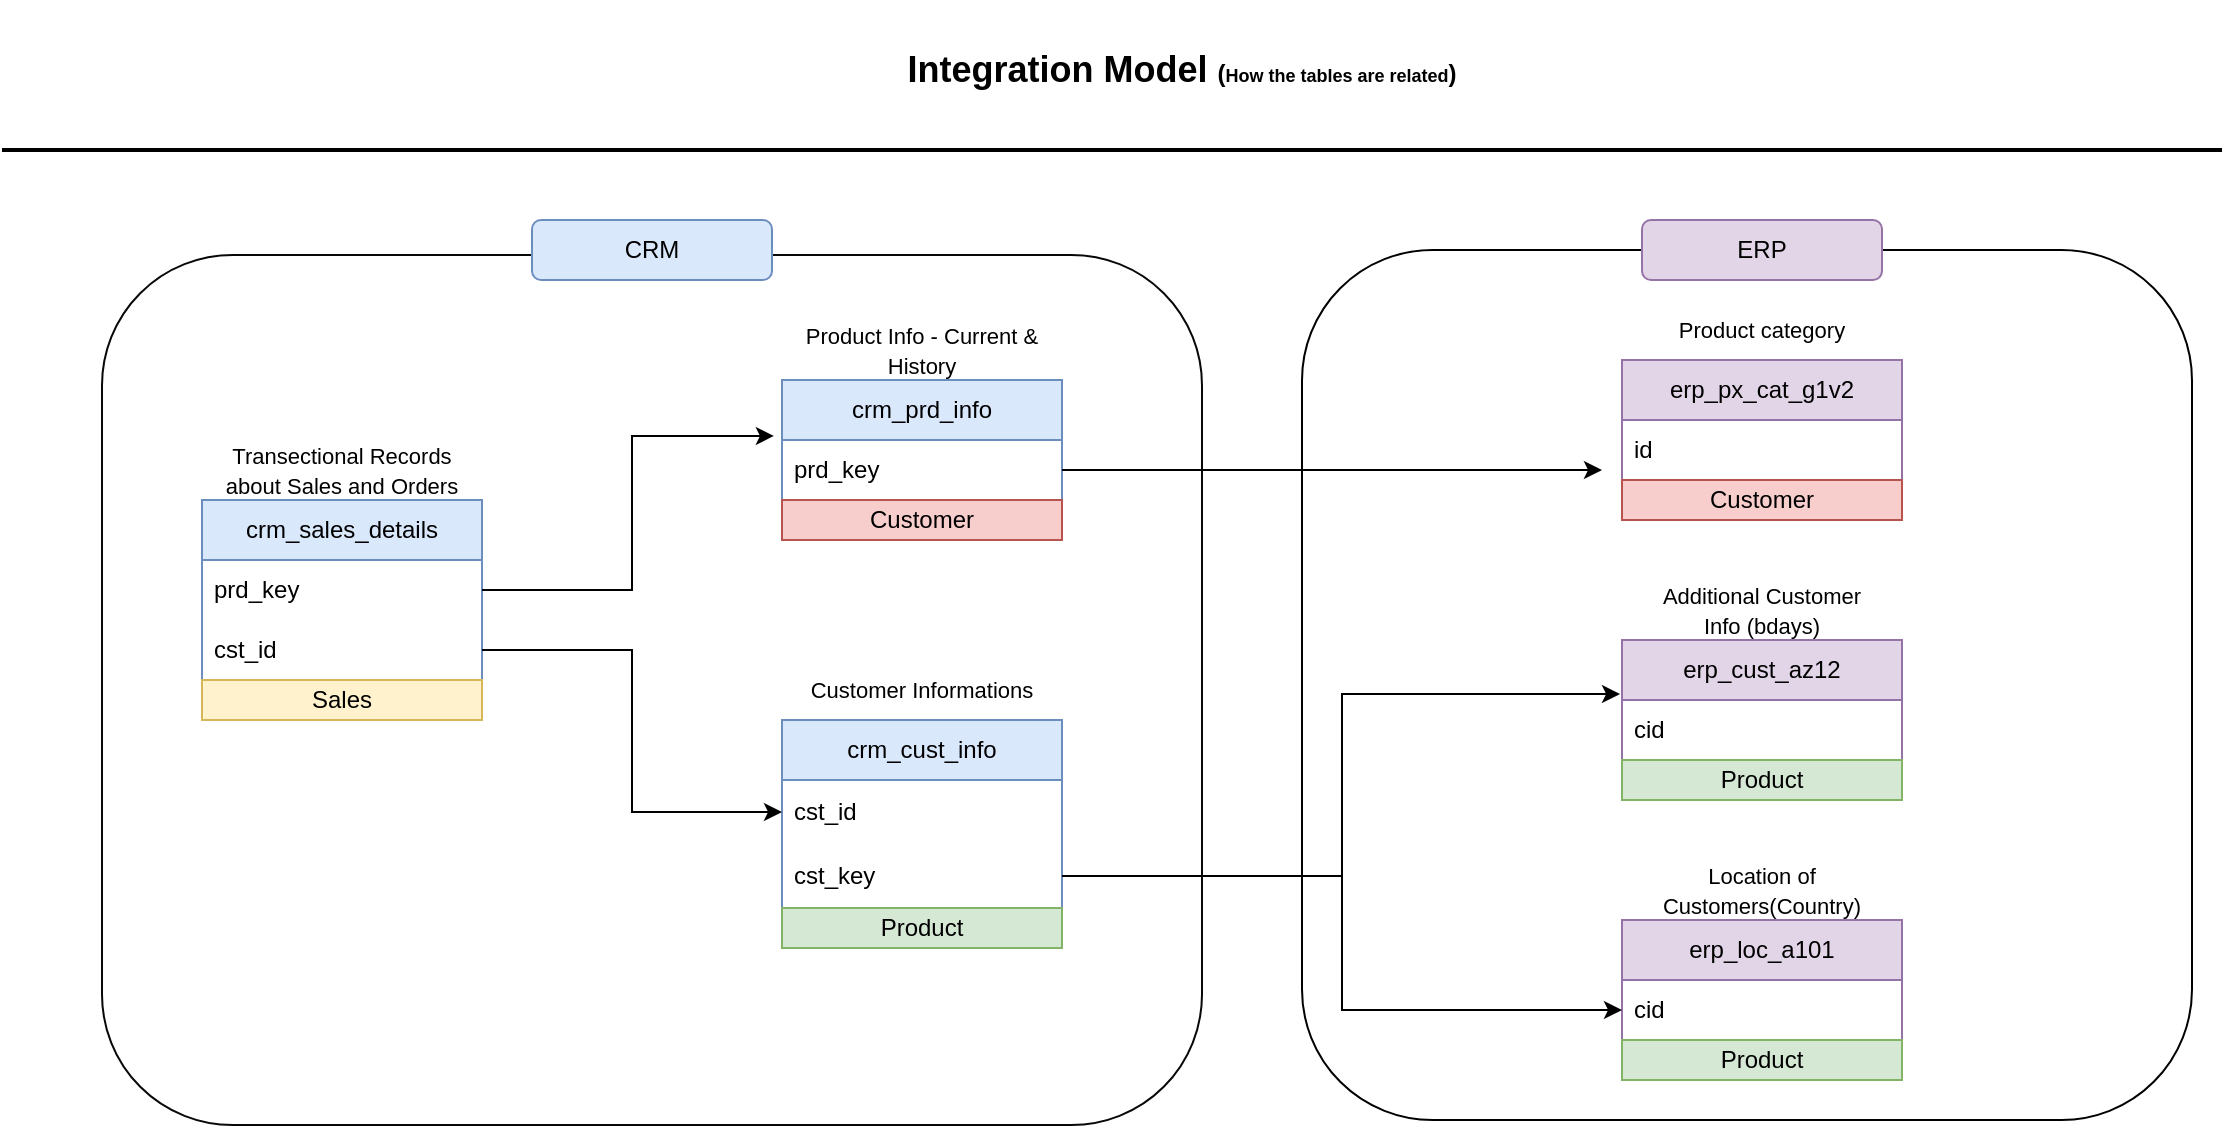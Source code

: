 <mxfile version="28.1.1">
  <diagram name="Page-1" id="Ye9n74pcMEoT4pEyBYgm">
    <mxGraphModel grid="1" page="1" gridSize="10" guides="1" tooltips="1" connect="1" arrows="1" fold="1" pageScale="1" pageWidth="1100" pageHeight="850" math="0" shadow="0">
      <root>
        <mxCell id="0" />
        <mxCell id="1" parent="0" />
        <mxCell id="wx-s2WUpj1Cs5XXkQj0O-1" value="crm_cust_info" style="swimlane;fontStyle=0;childLayout=stackLayout;horizontal=1;startSize=30;horizontalStack=0;resizeParent=1;resizeParentMax=0;resizeLast=0;collapsible=1;marginBottom=0;whiteSpace=wrap;html=1;fillColor=#dae8fc;strokeColor=#6c8ebf;" vertex="1" parent="1">
          <mxGeometry x="400" y="410" width="140" height="94" as="geometry" />
        </mxCell>
        <mxCell id="wx-s2WUpj1Cs5XXkQj0O-2" value="cst_id" style="text;strokeColor=none;fillColor=none;align=left;verticalAlign=middle;spacingLeft=4;spacingRight=4;overflow=hidden;points=[[0,0.5],[1,0.5]];portConstraint=eastwest;rotatable=0;whiteSpace=wrap;html=1;" vertex="1" parent="wx-s2WUpj1Cs5XXkQj0O-1">
          <mxGeometry y="30" width="140" height="32" as="geometry" />
        </mxCell>
        <mxCell id="wx-s2WUpj1Cs5XXkQj0O-22" value="cst_key" style="text;strokeColor=none;fillColor=none;align=left;verticalAlign=middle;spacingLeft=4;spacingRight=4;overflow=hidden;points=[[0,0.5],[1,0.5]];portConstraint=eastwest;rotatable=0;whiteSpace=wrap;html=1;" vertex="1" parent="wx-s2WUpj1Cs5XXkQj0O-1">
          <mxGeometry y="62" width="140" height="32" as="geometry" />
        </mxCell>
        <mxCell id="wx-s2WUpj1Cs5XXkQj0O-5" value="&lt;font style=&quot;font-size: 11px;&quot;&gt;Customer Informations&lt;/font&gt;" style="text;html=1;align=center;verticalAlign=middle;whiteSpace=wrap;rounded=0;" vertex="1" parent="1">
          <mxGeometry x="410" y="380" width="120" height="30" as="geometry" />
        </mxCell>
        <mxCell id="wx-s2WUpj1Cs5XXkQj0O-9" value="crm_sales_details" style="swimlane;fontStyle=0;childLayout=stackLayout;horizontal=1;startSize=30;horizontalStack=0;resizeParent=1;resizeParentMax=0;resizeLast=0;collapsible=1;marginBottom=0;whiteSpace=wrap;html=1;fillColor=#dae8fc;strokeColor=#6c8ebf;" vertex="1" parent="1">
          <mxGeometry x="110" y="300" width="140" height="90" as="geometry" />
        </mxCell>
        <mxCell id="wx-s2WUpj1Cs5XXkQj0O-12" value="prd_key" style="text;strokeColor=none;fillColor=none;align=left;verticalAlign=middle;spacingLeft=4;spacingRight=4;overflow=hidden;points=[[0,0.5],[1,0.5]];portConstraint=eastwest;rotatable=0;whiteSpace=wrap;html=1;" vertex="1" parent="wx-s2WUpj1Cs5XXkQj0O-9">
          <mxGeometry y="30" width="140" height="30" as="geometry" />
        </mxCell>
        <mxCell id="wx-s2WUpj1Cs5XXkQj0O-10" value="cst_id" style="text;strokeColor=none;fillColor=none;align=left;verticalAlign=middle;spacingLeft=4;spacingRight=4;overflow=hidden;points=[[0,0.5],[1,0.5]];portConstraint=eastwest;rotatable=0;whiteSpace=wrap;html=1;" vertex="1" parent="wx-s2WUpj1Cs5XXkQj0O-9">
          <mxGeometry y="60" width="140" height="30" as="geometry" />
        </mxCell>
        <mxCell id="wx-s2WUpj1Cs5XXkQj0O-11" value="&lt;font style=&quot;font-size: 11px;&quot;&gt;Transectional Records about Sales and Orders&lt;/font&gt;" style="text;html=1;align=center;verticalAlign=middle;whiteSpace=wrap;rounded=0;" vertex="1" parent="1">
          <mxGeometry x="110" y="270" width="140" height="30" as="geometry" />
        </mxCell>
        <mxCell id="wx-s2WUpj1Cs5XXkQj0O-13" value="crm_prd_info" style="swimlane;fontStyle=0;childLayout=stackLayout;horizontal=1;startSize=30;horizontalStack=0;resizeParent=1;resizeParentMax=0;resizeLast=0;collapsible=1;marginBottom=0;whiteSpace=wrap;html=1;fillColor=#dae8fc;strokeColor=#6c8ebf;" vertex="1" parent="1">
          <mxGeometry x="400" y="240" width="140" height="60" as="geometry" />
        </mxCell>
        <mxCell id="wx-s2WUpj1Cs5XXkQj0O-14" value="prd_key" style="text;strokeColor=none;fillColor=none;align=left;verticalAlign=middle;spacingLeft=4;spacingRight=4;overflow=hidden;points=[[0,0.5],[1,0.5]];portConstraint=eastwest;rotatable=0;whiteSpace=wrap;html=1;" vertex="1" parent="wx-s2WUpj1Cs5XXkQj0O-13">
          <mxGeometry y="30" width="140" height="30" as="geometry" />
        </mxCell>
        <mxCell id="wx-s2WUpj1Cs5XXkQj0O-15" value="&lt;font style=&quot;font-size: 11px;&quot;&gt;Product Info - Current &amp;amp; History&lt;/font&gt;" style="text;html=1;align=center;verticalAlign=middle;whiteSpace=wrap;rounded=0;" vertex="1" parent="1">
          <mxGeometry x="410" y="210" width="120" height="30" as="geometry" />
        </mxCell>
        <mxCell id="wx-s2WUpj1Cs5XXkQj0O-17" style="edgeStyle=orthogonalEdgeStyle;rounded=0;orthogonalLoop=1;jettySize=auto;html=1;entryX=-0.029;entryY=-0.067;entryDx=0;entryDy=0;entryPerimeter=0;" edge="1" parent="1" source="wx-s2WUpj1Cs5XXkQj0O-12" target="wx-s2WUpj1Cs5XXkQj0O-14">
          <mxGeometry relative="1" as="geometry" />
        </mxCell>
        <mxCell id="wx-s2WUpj1Cs5XXkQj0O-18" style="edgeStyle=orthogonalEdgeStyle;rounded=0;orthogonalLoop=1;jettySize=auto;html=1;entryX=0;entryY=0.5;entryDx=0;entryDy=0;" edge="1" parent="1" source="wx-s2WUpj1Cs5XXkQj0O-10" target="wx-s2WUpj1Cs5XXkQj0O-2">
          <mxGeometry relative="1" as="geometry" />
        </mxCell>
        <mxCell id="wx-s2WUpj1Cs5XXkQj0O-19" value="&lt;div&gt;&lt;span style=&quot;background-color: transparent; color: light-dark(rgb(0, 0, 0), rgb(255, 255, 255));&quot;&gt;erp_cust_az12&lt;/span&gt;&lt;/div&gt;" style="swimlane;fontStyle=0;childLayout=stackLayout;horizontal=1;startSize=30;horizontalStack=0;resizeParent=1;resizeParentMax=0;resizeLast=0;collapsible=1;marginBottom=0;whiteSpace=wrap;html=1;fillColor=#e1d5e7;strokeColor=#9673a6;" vertex="1" parent="1">
          <mxGeometry x="820" y="370" width="140" height="60" as="geometry" />
        </mxCell>
        <mxCell id="wx-s2WUpj1Cs5XXkQj0O-20" value="cid" style="text;strokeColor=none;fillColor=none;align=left;verticalAlign=middle;spacingLeft=4;spacingRight=4;overflow=hidden;points=[[0,0.5],[1,0.5]];portConstraint=eastwest;rotatable=0;whiteSpace=wrap;html=1;" vertex="1" parent="wx-s2WUpj1Cs5XXkQj0O-19">
          <mxGeometry y="30" width="140" height="30" as="geometry" />
        </mxCell>
        <mxCell id="wx-s2WUpj1Cs5XXkQj0O-21" value="&lt;font style=&quot;font-size: 11px;&quot;&gt;Additional Customer Info (bdays)&lt;/font&gt;" style="text;html=1;align=center;verticalAlign=middle;whiteSpace=wrap;rounded=0;" vertex="1" parent="1">
          <mxGeometry x="830" y="340" width="120" height="30" as="geometry" />
        </mxCell>
        <mxCell id="wx-s2WUpj1Cs5XXkQj0O-23" style="edgeStyle=orthogonalEdgeStyle;rounded=0;orthogonalLoop=1;jettySize=auto;html=1;entryX=-0.007;entryY=-0.1;entryDx=0;entryDy=0;entryPerimeter=0;" edge="1" parent="1" source="wx-s2WUpj1Cs5XXkQj0O-22" target="wx-s2WUpj1Cs5XXkQj0O-20">
          <mxGeometry relative="1" as="geometry" />
        </mxCell>
        <mxCell id="wx-s2WUpj1Cs5XXkQj0O-24" value="&lt;div&gt;&lt;span style=&quot;background-color: transparent; color: light-dark(rgb(0, 0, 0), rgb(255, 255, 255));&quot;&gt;erp_loc_a101&lt;/span&gt;&lt;/div&gt;" style="swimlane;fontStyle=0;childLayout=stackLayout;horizontal=1;startSize=30;horizontalStack=0;resizeParent=1;resizeParentMax=0;resizeLast=0;collapsible=1;marginBottom=0;whiteSpace=wrap;html=1;fillColor=#e1d5e7;strokeColor=#9673a6;" vertex="1" parent="1">
          <mxGeometry x="820" y="510" width="140" height="60" as="geometry" />
        </mxCell>
        <mxCell id="wx-s2WUpj1Cs5XXkQj0O-25" value="cid" style="text;strokeColor=none;fillColor=none;align=left;verticalAlign=middle;spacingLeft=4;spacingRight=4;overflow=hidden;points=[[0,0.5],[1,0.5]];portConstraint=eastwest;rotatable=0;whiteSpace=wrap;html=1;" vertex="1" parent="wx-s2WUpj1Cs5XXkQj0O-24">
          <mxGeometry y="30" width="140" height="30" as="geometry" />
        </mxCell>
        <mxCell id="wx-s2WUpj1Cs5XXkQj0O-26" value="&lt;font style=&quot;font-size: 11px;&quot;&gt;Location of Customers(Country)&lt;/font&gt;" style="text;html=1;align=center;verticalAlign=middle;whiteSpace=wrap;rounded=0;" vertex="1" parent="1">
          <mxGeometry x="830" y="480" width="120" height="30" as="geometry" />
        </mxCell>
        <mxCell id="wx-s2WUpj1Cs5XXkQj0O-29" style="edgeStyle=orthogonalEdgeStyle;rounded=0;orthogonalLoop=1;jettySize=auto;html=1;entryX=0;entryY=0.5;entryDx=0;entryDy=0;" edge="1" parent="1" source="wx-s2WUpj1Cs5XXkQj0O-22" target="wx-s2WUpj1Cs5XXkQj0O-25">
          <mxGeometry relative="1" as="geometry" />
        </mxCell>
        <mxCell id="wx-s2WUpj1Cs5XXkQj0O-30" value="&lt;div&gt;&lt;span style=&quot;background-color: transparent; color: light-dark(rgb(0, 0, 0), rgb(255, 255, 255));&quot;&gt;erp_px_cat_g1v2&lt;/span&gt;&lt;/div&gt;" style="swimlane;fontStyle=0;childLayout=stackLayout;horizontal=1;startSize=30;horizontalStack=0;resizeParent=1;resizeParentMax=0;resizeLast=0;collapsible=1;marginBottom=0;whiteSpace=wrap;html=1;fillColor=#e1d5e7;strokeColor=#9673a6;" vertex="1" parent="1">
          <mxGeometry x="820" y="230" width="140" height="60" as="geometry" />
        </mxCell>
        <mxCell id="wx-s2WUpj1Cs5XXkQj0O-31" value="id" style="text;strokeColor=none;fillColor=none;align=left;verticalAlign=middle;spacingLeft=4;spacingRight=4;overflow=hidden;points=[[0,0.5],[1,0.5]];portConstraint=eastwest;rotatable=0;whiteSpace=wrap;html=1;" vertex="1" parent="wx-s2WUpj1Cs5XXkQj0O-30">
          <mxGeometry y="30" width="140" height="30" as="geometry" />
        </mxCell>
        <mxCell id="wx-s2WUpj1Cs5XXkQj0O-32" value="&lt;font style=&quot;font-size: 11px;&quot;&gt;Product category&lt;/font&gt;" style="text;html=1;align=center;verticalAlign=middle;whiteSpace=wrap;rounded=0;" vertex="1" parent="1">
          <mxGeometry x="830" y="200" width="120" height="30" as="geometry" />
        </mxCell>
        <mxCell id="wx-s2WUpj1Cs5XXkQj0O-34" value="&lt;font style=&quot;font-size: 18px;&quot;&gt;&lt;b style=&quot;&quot;&gt;Integration Model &lt;/b&gt;&lt;/font&gt;&lt;b&gt;(&lt;font style=&quot;font-size: 9px;&quot;&gt;How the tables are related&lt;/font&gt;)&lt;/b&gt;" style="text;html=1;align=center;verticalAlign=middle;whiteSpace=wrap;rounded=0;" vertex="1" parent="1">
          <mxGeometry x="440" y="50" width="320" height="70" as="geometry" />
        </mxCell>
        <mxCell id="wx-s2WUpj1Cs5XXkQj0O-35" value="" style="rounded=1;whiteSpace=wrap;html=1;fillColor=none;strokeColor=light-dark(#080808, #996500);" vertex="1" parent="1">
          <mxGeometry x="60" y="177.5" width="550" height="435" as="geometry" />
        </mxCell>
        <mxCell id="wx-s2WUpj1Cs5XXkQj0O-36" value="CRM" style="rounded=1;whiteSpace=wrap;html=1;fillColor=#dae8fc;strokeColor=#6c8ebf;" vertex="1" parent="1">
          <mxGeometry x="275" y="160" width="120" height="30" as="geometry" />
        </mxCell>
        <mxCell id="wx-s2WUpj1Cs5XXkQj0O-37" value="" style="rounded=1;whiteSpace=wrap;html=1;fillColor=none;" vertex="1" parent="1">
          <mxGeometry x="660" y="175" width="445" height="435" as="geometry" />
        </mxCell>
        <mxCell id="wx-s2WUpj1Cs5XXkQj0O-38" value="ERP" style="rounded=1;whiteSpace=wrap;html=1;fillColor=#e1d5e7;strokeColor=#9673a6;" vertex="1" parent="1">
          <mxGeometry x="830" y="160" width="120" height="30" as="geometry" />
        </mxCell>
        <mxCell id="N1teIWNPInRSzFDPB0bi-2" value="Customer" style="text;html=1;align=center;verticalAlign=middle;whiteSpace=wrap;rounded=0;fillColor=#f8cecc;strokeColor=#b85450;" vertex="1" parent="1">
          <mxGeometry x="400" y="300" width="140" height="20" as="geometry" />
        </mxCell>
        <mxCell id="N1teIWNPInRSzFDPB0bi-3" value="Customer" style="text;html=1;align=center;verticalAlign=middle;whiteSpace=wrap;rounded=0;fillColor=#f8cecc;strokeColor=#b85450;" vertex="1" parent="1">
          <mxGeometry x="820" y="290" width="140" height="20" as="geometry" />
        </mxCell>
        <mxCell id="N1teIWNPInRSzFDPB0bi-4" value="Product" style="text;html=1;align=center;verticalAlign=middle;whiteSpace=wrap;rounded=0;fillColor=#d5e8d4;strokeColor=#82b366;" vertex="1" parent="1">
          <mxGeometry x="400" y="504" width="140" height="20" as="geometry" />
        </mxCell>
        <mxCell id="N1teIWNPInRSzFDPB0bi-5" value="Product" style="text;html=1;align=center;verticalAlign=middle;whiteSpace=wrap;rounded=0;fillColor=#d5e8d4;strokeColor=#82b366;" vertex="1" parent="1">
          <mxGeometry x="820" y="430" width="140" height="20" as="geometry" />
        </mxCell>
        <mxCell id="N1teIWNPInRSzFDPB0bi-6" value="Product" style="text;html=1;align=center;verticalAlign=middle;whiteSpace=wrap;rounded=0;fillColor=#d5e8d4;strokeColor=#82b366;" vertex="1" parent="1">
          <mxGeometry x="820" y="570" width="140" height="20" as="geometry" />
        </mxCell>
        <mxCell id="N1teIWNPInRSzFDPB0bi-7" style="edgeStyle=orthogonalEdgeStyle;rounded=0;orthogonalLoop=1;jettySize=auto;html=1;" edge="1" parent="1" source="wx-s2WUpj1Cs5XXkQj0O-14">
          <mxGeometry relative="1" as="geometry">
            <mxPoint x="810" y="285" as="targetPoint" />
          </mxGeometry>
        </mxCell>
        <mxCell id="N1teIWNPInRSzFDPB0bi-8" value="Sales" style="text;html=1;align=center;verticalAlign=middle;whiteSpace=wrap;rounded=0;fillColor=#fff2cc;strokeColor=#d6b656;" vertex="1" parent="1">
          <mxGeometry x="110" y="390" width="140" height="20" as="geometry" />
        </mxCell>
        <mxCell id="P6MfzRww8UmadR8iqSZi-1" value="" style="line;strokeWidth=2;html=1;" vertex="1" parent="1">
          <mxGeometry x="10" y="120" width="1110" height="10" as="geometry" />
        </mxCell>
      </root>
    </mxGraphModel>
  </diagram>
</mxfile>
